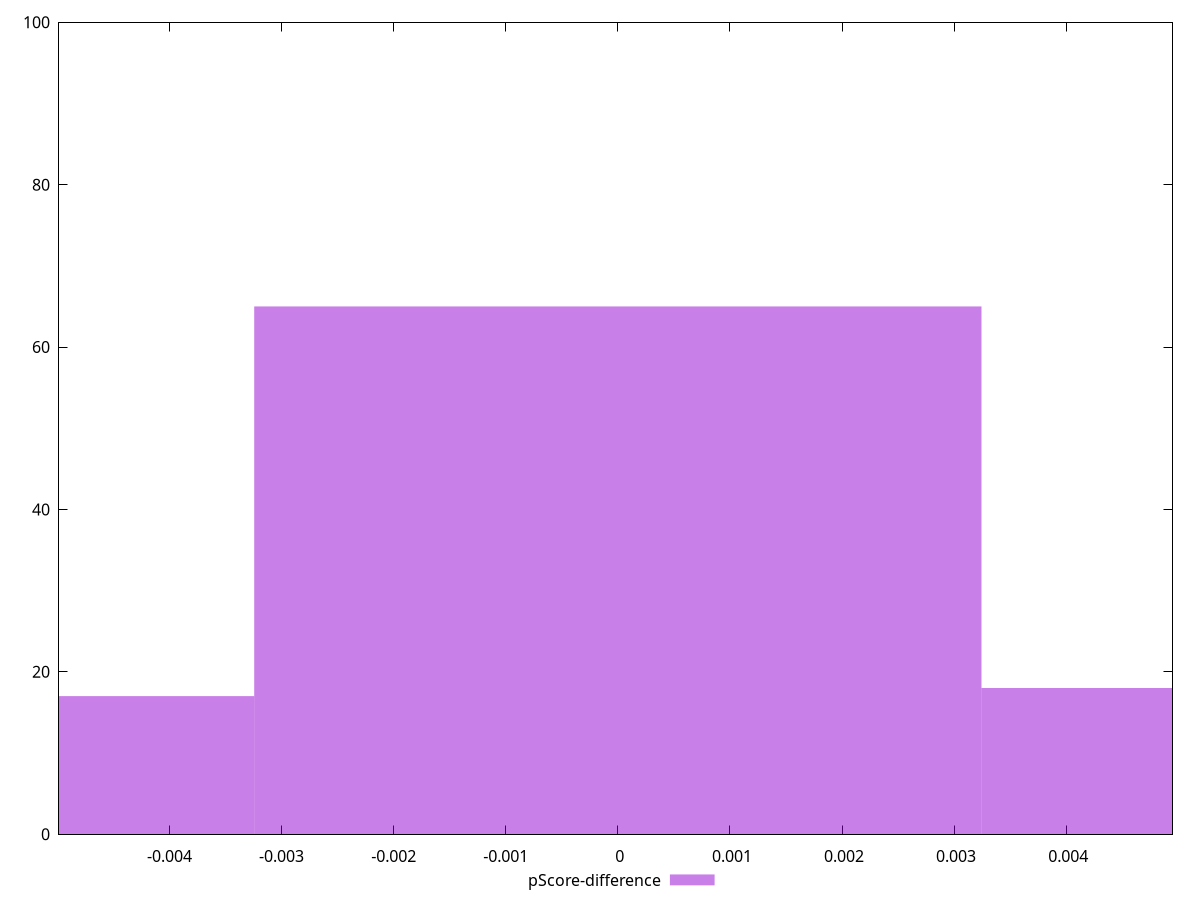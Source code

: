 reset

$pScoreDifference <<EOF
0 65
-0.006488620308839669 17
0.006488620308839669 18
EOF

set key outside below
set boxwidth 0.006488620308839669
set xrange [-0.004985859248124891:0.0049483953096741695]
set yrange [0:100]
set trange [0:100]
set style fill transparent solid 0.5 noborder
set terminal svg size 640, 490 enhanced background rgb 'white'
set output "report_00009_2021-02-08T22-37-41.559Z/largest-contentful-paint/samples/pages+cached+noadtech+nomedia+nocss/pScore-difference/histogram.svg"

plot $pScoreDifference title "pScore-difference" with boxes

reset
